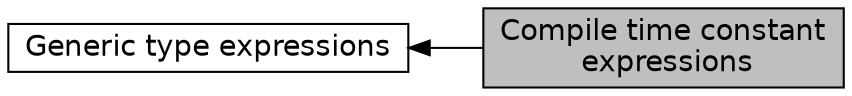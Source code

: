 digraph "Compile time constant expressions"
{
  edge [fontname="Helvetica",fontsize="14",labelfontname="Helvetica",labelfontsize="14"];
  node [fontname="Helvetica",fontsize="14",shape=box];
  rankdir=LR;
  Node1 [label="Compile time constant\l expressions",height=0.2,width=0.4,color="black", fillcolor="grey75", style="filled", fontcolor="black",tooltip=" "];
  Node2 [label="Generic type expressions",height=0.2,width=0.4,color="black", fillcolor="white", style="filled",URL="$group__generic.html",tooltip=" "];
  Node2->Node1 [shape=plaintext, dir="back", style="solid"];
}
